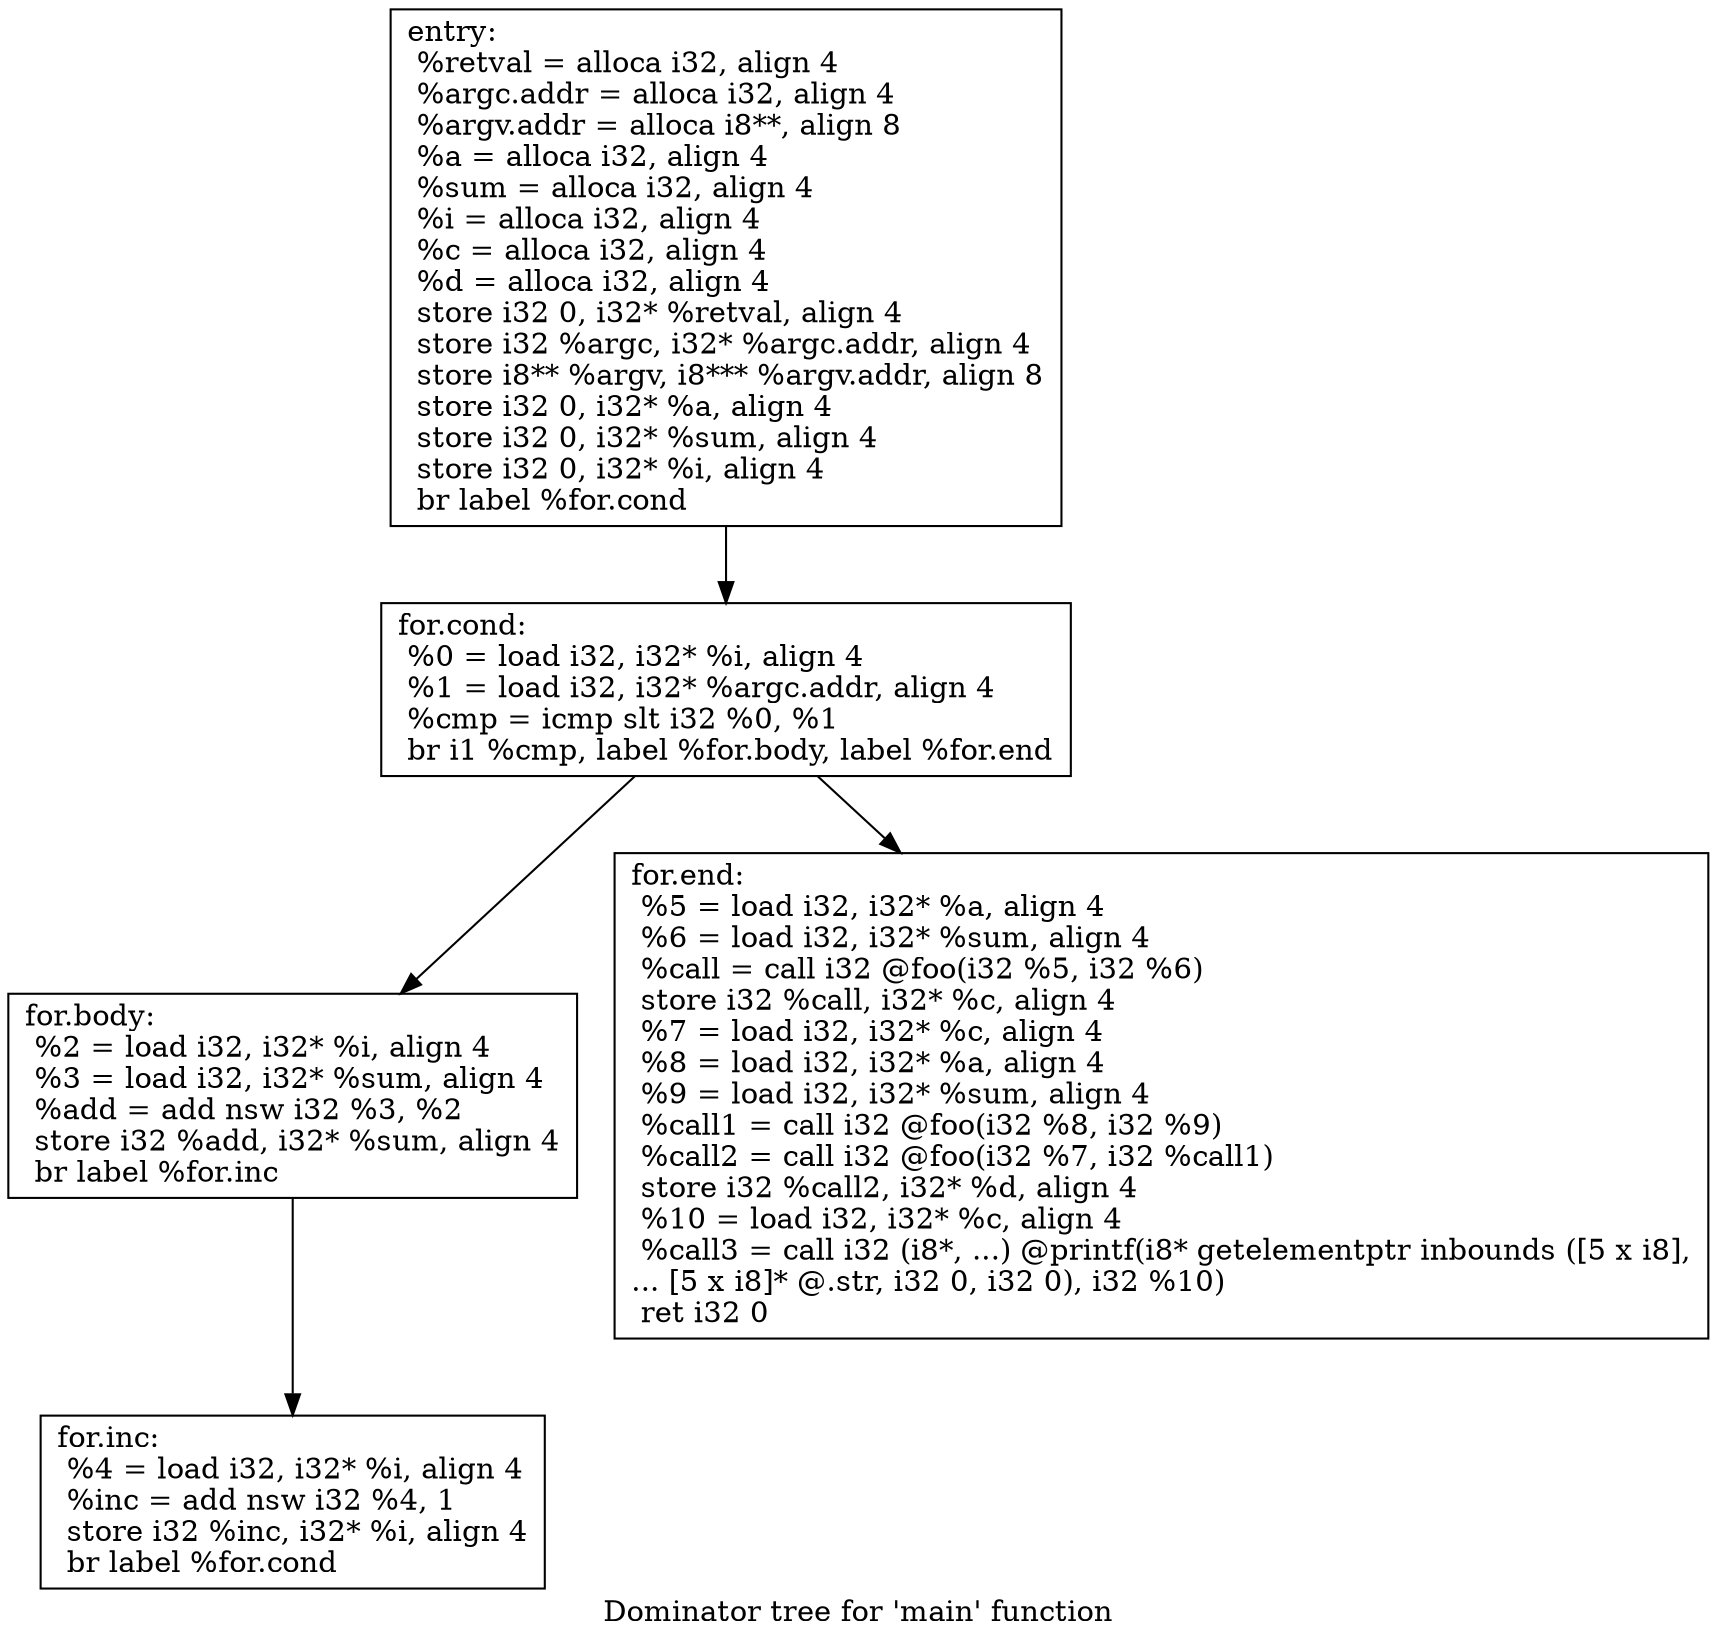 digraph "Dominator tree for 'main' function" {
	label="Dominator tree for 'main' function";

	Node0x7f87dd50b1f0 [shape=record,label="{entry:\l  %retval = alloca i32, align 4\l  %argc.addr = alloca i32, align 4\l  %argv.addr = alloca i8**, align 8\l  %a = alloca i32, align 4\l  %sum = alloca i32, align 4\l  %i = alloca i32, align 4\l  %c = alloca i32, align 4\l  %d = alloca i32, align 4\l  store i32 0, i32* %retval, align 4\l  store i32 %argc, i32* %argc.addr, align 4\l  store i8** %argv, i8*** %argv.addr, align 8\l  store i32 0, i32* %a, align 4\l  store i32 0, i32* %sum, align 4\l  store i32 0, i32* %i, align 4\l  br label %for.cond\l}"];
	Node0x7f87dd50b1f0 -> Node0x7f87dd50b230;
	Node0x7f87dd50b230 [shape=record,label="{for.cond:                                         \l  %0 = load i32, i32* %i, align 4\l  %1 = load i32, i32* %argc.addr, align 4\l  %cmp = icmp slt i32 %0, %1\l  br i1 %cmp, label %for.body, label %for.end\l}"];
	Node0x7f87dd50b230 -> Node0x7f87dd50b270;
	Node0x7f87dd50b230 -> Node0x7f87dd50af70;
	Node0x7f87dd50b270 [shape=record,label="{for.body:                                         \l  %2 = load i32, i32* %i, align 4\l  %3 = load i32, i32* %sum, align 4\l  %add = add nsw i32 %3, %2\l  store i32 %add, i32* %sum, align 4\l  br label %for.inc\l}"];
	Node0x7f87dd50b270 -> Node0x7f87dd50b2b0;
	Node0x7f87dd50b2b0 [shape=record,label="{for.inc:                                          \l  %4 = load i32, i32* %i, align 4\l  %inc = add nsw i32 %4, 1\l  store i32 %inc, i32* %i, align 4\l  br label %for.cond\l}"];
	Node0x7f87dd50af70 [shape=record,label="{for.end:                                          \l  %5 = load i32, i32* %a, align 4\l  %6 = load i32, i32* %sum, align 4\l  %call = call i32 @foo(i32 %5, i32 %6)\l  store i32 %call, i32* %c, align 4\l  %7 = load i32, i32* %c, align 4\l  %8 = load i32, i32* %a, align 4\l  %9 = load i32, i32* %sum, align 4\l  %call1 = call i32 @foo(i32 %8, i32 %9)\l  %call2 = call i32 @foo(i32 %7, i32 %call1)\l  store i32 %call2, i32* %d, align 4\l  %10 = load i32, i32* %c, align 4\l  %call3 = call i32 (i8*, ...) @printf(i8* getelementptr inbounds ([5 x i8],\l... [5 x i8]* @.str, i32 0, i32 0), i32 %10)\l  ret i32 0\l}"];
}
